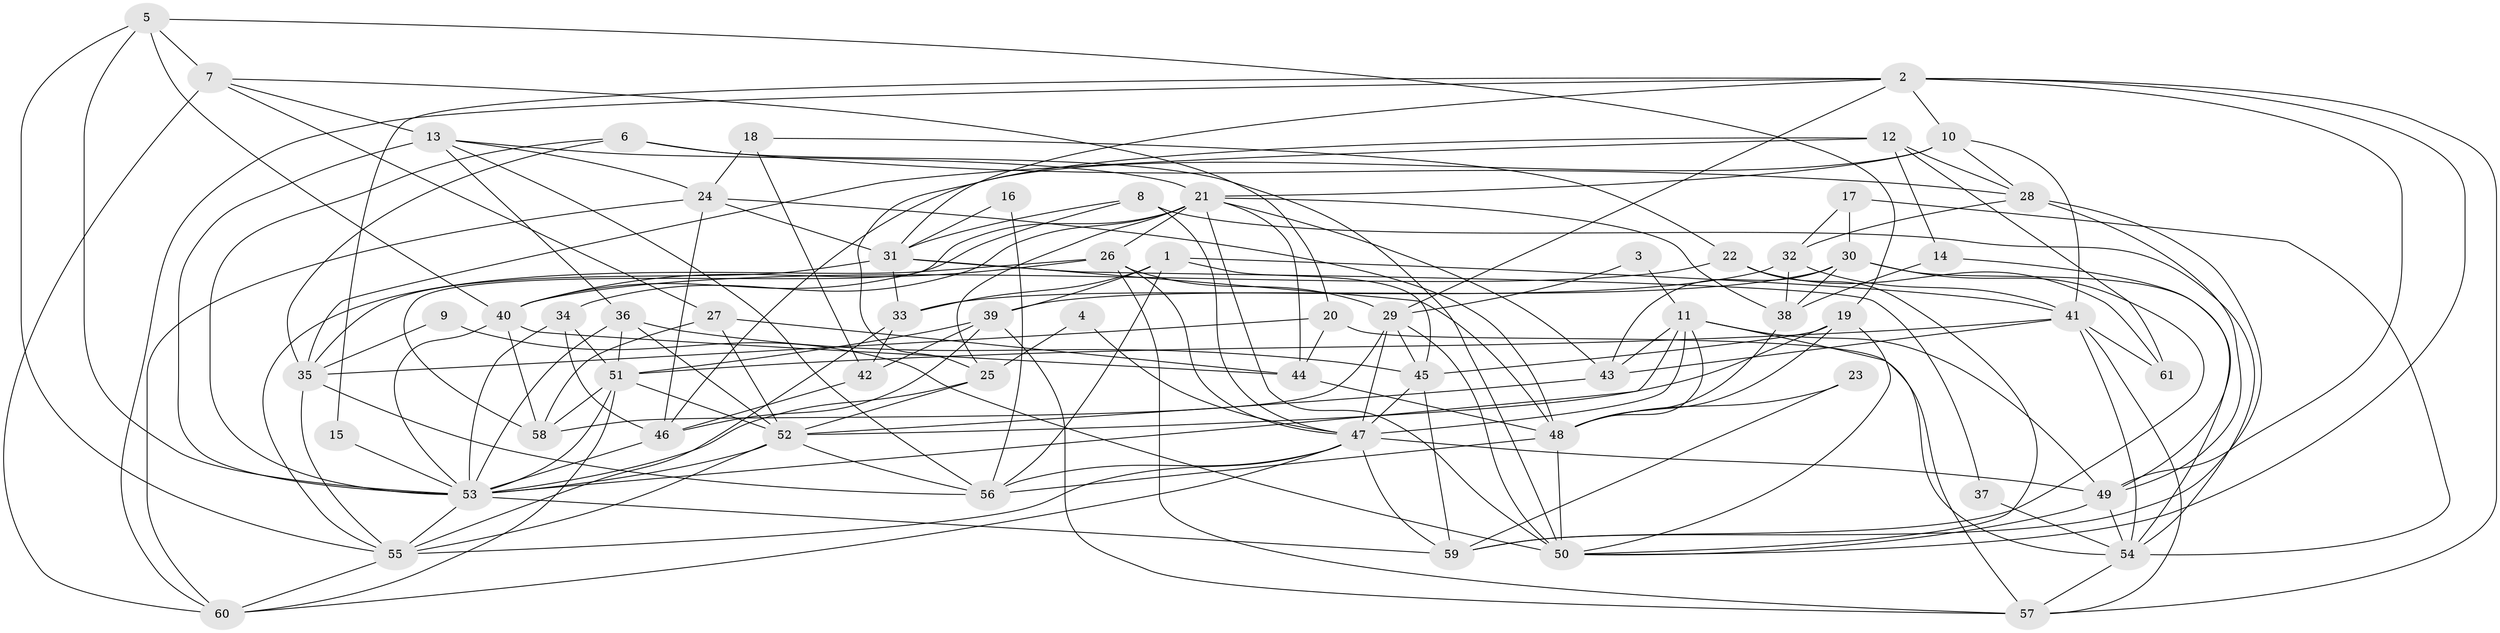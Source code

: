 // original degree distribution, {3: 0.2396694214876033, 4: 0.2809917355371901, 7: 0.03305785123966942, 5: 0.19008264462809918, 2: 0.14049586776859505, 6: 0.11570247933884298}
// Generated by graph-tools (version 1.1) at 2025/26/03/09/25 03:26:17]
// undirected, 61 vertices, 171 edges
graph export_dot {
graph [start="1"]
  node [color=gray90,style=filled];
  1;
  2;
  3;
  4;
  5;
  6;
  7;
  8;
  9;
  10;
  11;
  12;
  13;
  14;
  15;
  16;
  17;
  18;
  19;
  20;
  21;
  22;
  23;
  24;
  25;
  26;
  27;
  28;
  29;
  30;
  31;
  32;
  33;
  34;
  35;
  36;
  37;
  38;
  39;
  40;
  41;
  42;
  43;
  44;
  45;
  46;
  47;
  48;
  49;
  50;
  51;
  52;
  53;
  54;
  55;
  56;
  57;
  58;
  59;
  60;
  61;
  1 -- 33 [weight=1.0];
  1 -- 39 [weight=1.0];
  1 -- 41 [weight=1.0];
  1 -- 45 [weight=1.0];
  1 -- 56 [weight=1.0];
  2 -- 10 [weight=1.0];
  2 -- 15 [weight=1.0];
  2 -- 29 [weight=1.0];
  2 -- 31 [weight=1.0];
  2 -- 49 [weight=1.0];
  2 -- 50 [weight=1.0];
  2 -- 57 [weight=1.0];
  2 -- 60 [weight=1.0];
  3 -- 11 [weight=1.0];
  3 -- 29 [weight=2.0];
  4 -- 25 [weight=1.0];
  4 -- 47 [weight=1.0];
  5 -- 7 [weight=1.0];
  5 -- 19 [weight=1.0];
  5 -- 40 [weight=1.0];
  5 -- 53 [weight=1.0];
  5 -- 55 [weight=1.0];
  6 -- 28 [weight=1.0];
  6 -- 35 [weight=1.0];
  6 -- 50 [weight=1.0];
  6 -- 53 [weight=1.0];
  7 -- 13 [weight=1.0];
  7 -- 20 [weight=1.0];
  7 -- 27 [weight=1.0];
  7 -- 60 [weight=1.0];
  8 -- 31 [weight=1.0];
  8 -- 40 [weight=1.0];
  8 -- 47 [weight=1.0];
  8 -- 54 [weight=1.0];
  9 -- 35 [weight=1.0];
  9 -- 50 [weight=1.0];
  10 -- 21 [weight=1.0];
  10 -- 25 [weight=1.0];
  10 -- 28 [weight=1.0];
  10 -- 41 [weight=1.0];
  11 -- 43 [weight=1.0];
  11 -- 47 [weight=1.0];
  11 -- 48 [weight=1.0];
  11 -- 49 [weight=1.0];
  11 -- 53 [weight=1.0];
  11 -- 57 [weight=1.0];
  12 -- 14 [weight=1.0];
  12 -- 28 [weight=1.0];
  12 -- 35 [weight=1.0];
  12 -- 46 [weight=1.0];
  12 -- 61 [weight=1.0];
  13 -- 21 [weight=1.0];
  13 -- 24 [weight=1.0];
  13 -- 36 [weight=1.0];
  13 -- 53 [weight=1.0];
  13 -- 56 [weight=1.0];
  14 -- 38 [weight=1.0];
  14 -- 49 [weight=1.0];
  15 -- 53 [weight=1.0];
  16 -- 31 [weight=1.0];
  16 -- 56 [weight=1.0];
  17 -- 30 [weight=1.0];
  17 -- 32 [weight=1.0];
  17 -- 54 [weight=1.0];
  18 -- 22 [weight=1.0];
  18 -- 24 [weight=1.0];
  18 -- 42 [weight=1.0];
  19 -- 45 [weight=1.0];
  19 -- 48 [weight=1.0];
  19 -- 50 [weight=1.0];
  19 -- 52 [weight=1.0];
  20 -- 35 [weight=1.0];
  20 -- 44 [weight=1.0];
  20 -- 54 [weight=1.0];
  21 -- 25 [weight=1.0];
  21 -- 26 [weight=1.0];
  21 -- 34 [weight=1.0];
  21 -- 38 [weight=1.0];
  21 -- 43 [weight=1.0];
  21 -- 44 [weight=1.0];
  21 -- 50 [weight=1.0];
  21 -- 58 [weight=1.0];
  22 -- 40 [weight=2.0];
  22 -- 50 [weight=1.0];
  22 -- 61 [weight=1.0];
  23 -- 48 [weight=2.0];
  23 -- 59 [weight=1.0];
  24 -- 31 [weight=1.0];
  24 -- 46 [weight=2.0];
  24 -- 48 [weight=1.0];
  24 -- 60 [weight=1.0];
  25 -- 52 [weight=1.0];
  25 -- 53 [weight=1.0];
  26 -- 29 [weight=1.0];
  26 -- 40 [weight=1.0];
  26 -- 47 [weight=1.0];
  26 -- 55 [weight=1.0];
  26 -- 57 [weight=1.0];
  27 -- 44 [weight=1.0];
  27 -- 52 [weight=1.0];
  27 -- 58 [weight=1.0];
  28 -- 32 [weight=1.0];
  28 -- 49 [weight=1.0];
  28 -- 59 [weight=1.0];
  29 -- 45 [weight=1.0];
  29 -- 47 [weight=1.0];
  29 -- 50 [weight=2.0];
  29 -- 58 [weight=2.0];
  30 -- 38 [weight=1.0];
  30 -- 39 [weight=1.0];
  30 -- 43 [weight=1.0];
  30 -- 54 [weight=1.0];
  30 -- 59 [weight=1.0];
  31 -- 33 [weight=1.0];
  31 -- 35 [weight=1.0];
  31 -- 37 [weight=1.0];
  31 -- 48 [weight=1.0];
  32 -- 33 [weight=1.0];
  32 -- 38 [weight=1.0];
  32 -- 41 [weight=1.0];
  33 -- 42 [weight=1.0];
  33 -- 55 [weight=1.0];
  34 -- 46 [weight=1.0];
  34 -- 51 [weight=1.0];
  34 -- 53 [weight=1.0];
  35 -- 55 [weight=1.0];
  35 -- 56 [weight=1.0];
  36 -- 45 [weight=1.0];
  36 -- 51 [weight=1.0];
  36 -- 52 [weight=1.0];
  36 -- 53 [weight=1.0];
  37 -- 54 [weight=1.0];
  38 -- 48 [weight=1.0];
  39 -- 42 [weight=2.0];
  39 -- 46 [weight=1.0];
  39 -- 51 [weight=1.0];
  39 -- 57 [weight=1.0];
  40 -- 44 [weight=1.0];
  40 -- 53 [weight=1.0];
  40 -- 58 [weight=1.0];
  41 -- 43 [weight=1.0];
  41 -- 51 [weight=1.0];
  41 -- 54 [weight=1.0];
  41 -- 57 [weight=1.0];
  41 -- 61 [weight=1.0];
  42 -- 46 [weight=1.0];
  43 -- 52 [weight=1.0];
  44 -- 48 [weight=2.0];
  45 -- 47 [weight=1.0];
  45 -- 59 [weight=1.0];
  46 -- 53 [weight=1.0];
  47 -- 49 [weight=1.0];
  47 -- 55 [weight=1.0];
  47 -- 56 [weight=1.0];
  47 -- 59 [weight=1.0];
  47 -- 60 [weight=1.0];
  48 -- 50 [weight=1.0];
  48 -- 56 [weight=1.0];
  49 -- 50 [weight=2.0];
  49 -- 54 [weight=1.0];
  51 -- 52 [weight=1.0];
  51 -- 53 [weight=1.0];
  51 -- 58 [weight=1.0];
  51 -- 60 [weight=1.0];
  52 -- 53 [weight=1.0];
  52 -- 55 [weight=1.0];
  52 -- 56 [weight=1.0];
  53 -- 55 [weight=1.0];
  53 -- 59 [weight=1.0];
  54 -- 57 [weight=1.0];
  55 -- 60 [weight=1.0];
}
